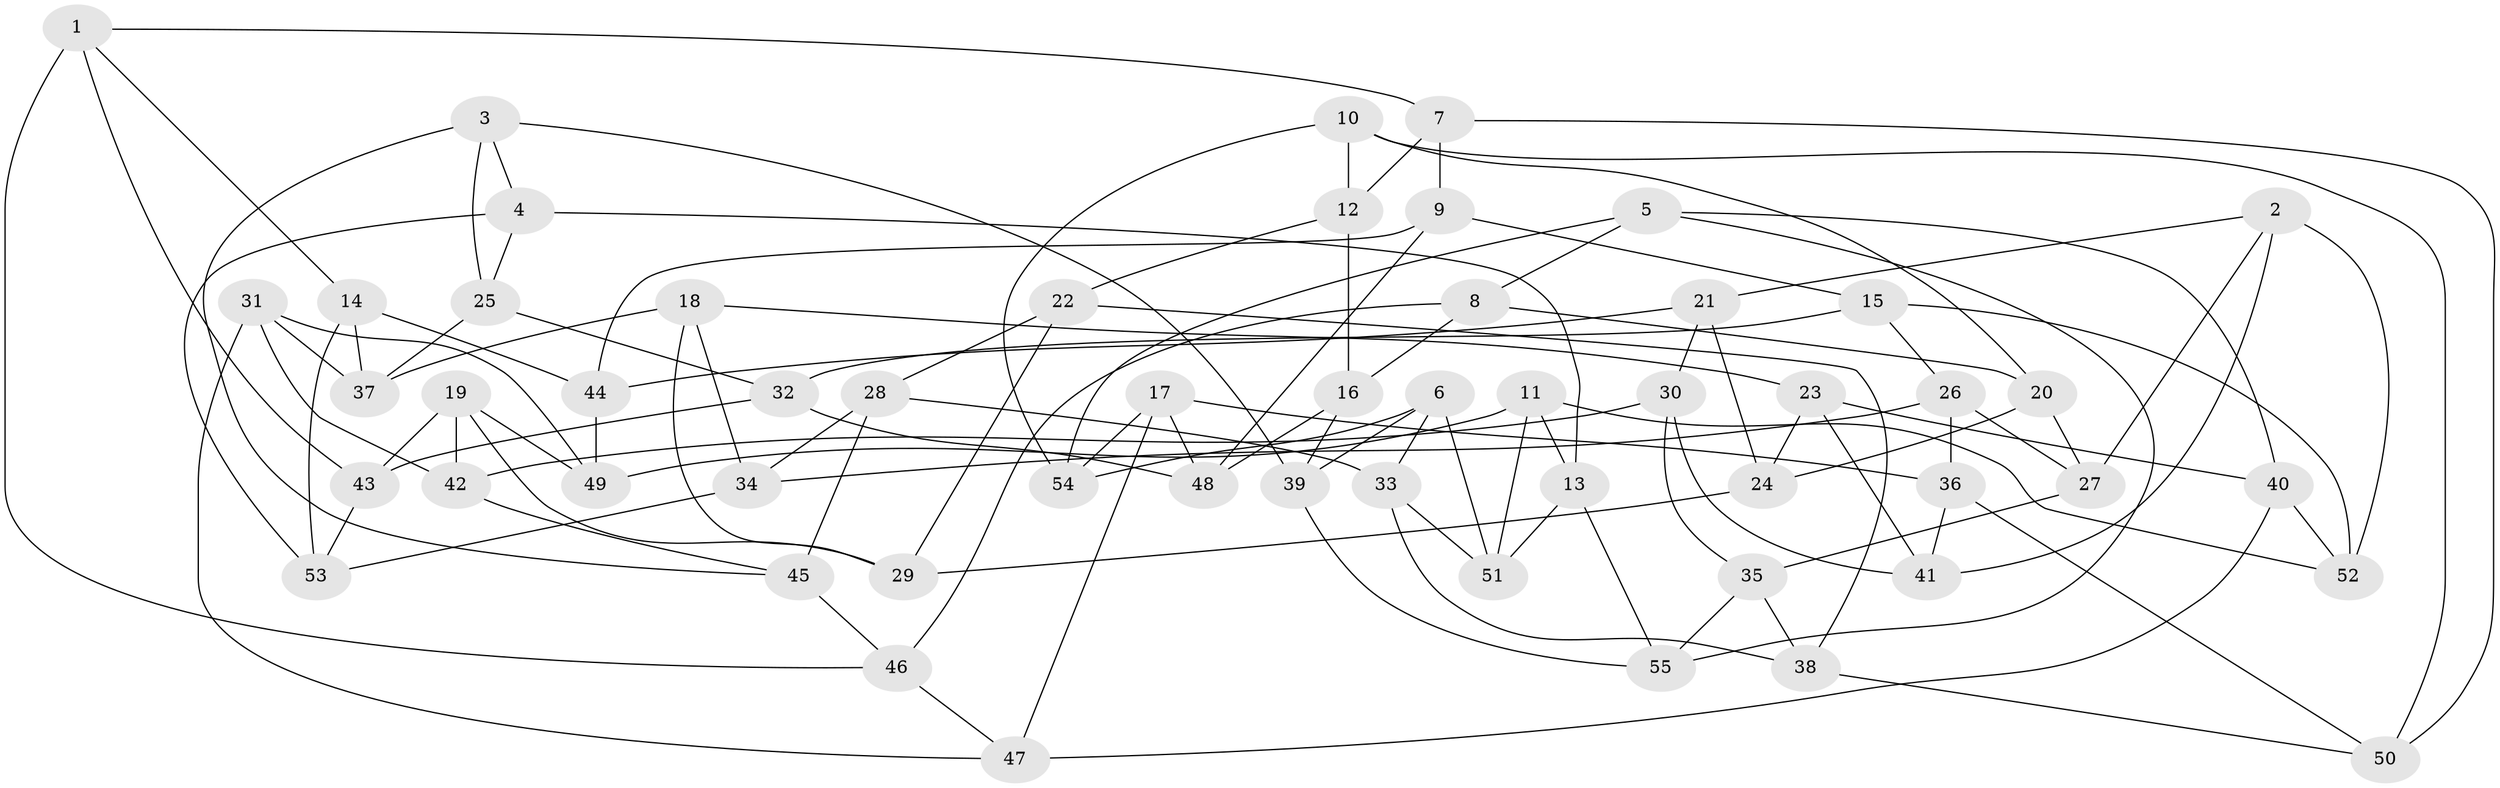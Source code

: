 // Generated by graph-tools (version 1.1) at 2025/16/03/09/25 04:16:41]
// undirected, 55 vertices, 110 edges
graph export_dot {
graph [start="1"]
  node [color=gray90,style=filled];
  1;
  2;
  3;
  4;
  5;
  6;
  7;
  8;
  9;
  10;
  11;
  12;
  13;
  14;
  15;
  16;
  17;
  18;
  19;
  20;
  21;
  22;
  23;
  24;
  25;
  26;
  27;
  28;
  29;
  30;
  31;
  32;
  33;
  34;
  35;
  36;
  37;
  38;
  39;
  40;
  41;
  42;
  43;
  44;
  45;
  46;
  47;
  48;
  49;
  50;
  51;
  52;
  53;
  54;
  55;
  1 -- 7;
  1 -- 43;
  1 -- 46;
  1 -- 14;
  2 -- 27;
  2 -- 52;
  2 -- 41;
  2 -- 21;
  3 -- 25;
  3 -- 45;
  3 -- 39;
  3 -- 4;
  4 -- 25;
  4 -- 53;
  4 -- 13;
  5 -- 40;
  5 -- 54;
  5 -- 8;
  5 -- 55;
  6 -- 33;
  6 -- 39;
  6 -- 54;
  6 -- 51;
  7 -- 12;
  7 -- 50;
  7 -- 9;
  8 -- 46;
  8 -- 16;
  8 -- 20;
  9 -- 48;
  9 -- 44;
  9 -- 15;
  10 -- 12;
  10 -- 54;
  10 -- 20;
  10 -- 50;
  11 -- 52;
  11 -- 51;
  11 -- 13;
  11 -- 49;
  12 -- 22;
  12 -- 16;
  13 -- 51;
  13 -- 55;
  14 -- 53;
  14 -- 37;
  14 -- 44;
  15 -- 32;
  15 -- 52;
  15 -- 26;
  16 -- 39;
  16 -- 48;
  17 -- 48;
  17 -- 36;
  17 -- 54;
  17 -- 47;
  18 -- 23;
  18 -- 29;
  18 -- 34;
  18 -- 37;
  19 -- 43;
  19 -- 42;
  19 -- 49;
  19 -- 29;
  20 -- 27;
  20 -- 24;
  21 -- 44;
  21 -- 24;
  21 -- 30;
  22 -- 38;
  22 -- 28;
  22 -- 29;
  23 -- 40;
  23 -- 24;
  23 -- 41;
  24 -- 29;
  25 -- 32;
  25 -- 37;
  26 -- 36;
  26 -- 34;
  26 -- 27;
  27 -- 35;
  28 -- 45;
  28 -- 33;
  28 -- 34;
  30 -- 35;
  30 -- 42;
  30 -- 41;
  31 -- 37;
  31 -- 47;
  31 -- 42;
  31 -- 49;
  32 -- 43;
  32 -- 48;
  33 -- 51;
  33 -- 38;
  34 -- 53;
  35 -- 55;
  35 -- 38;
  36 -- 41;
  36 -- 50;
  38 -- 50;
  39 -- 55;
  40 -- 47;
  40 -- 52;
  42 -- 45;
  43 -- 53;
  44 -- 49;
  45 -- 46;
  46 -- 47;
}
